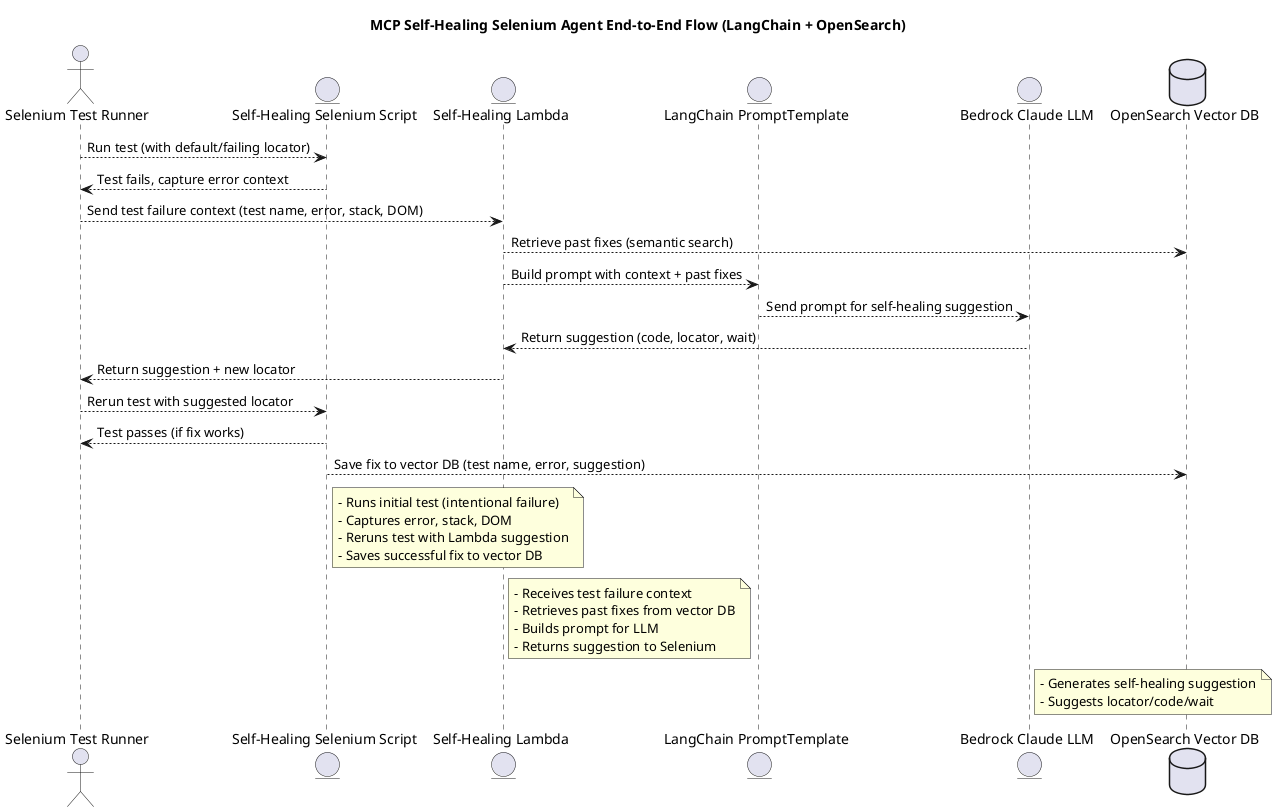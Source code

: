 @startuml mcp_agent_lambda
' MCP Self-Healing Selenium Agent End-to-End Flow (LangChain + OpenSearch)

title MCP Self-Healing Selenium Agent End-to-End Flow (LangChain + OpenSearch)

actor "Selenium Test Runner" as Selenium
entity "Self-Healing Selenium Script" as Script
entity "Self-Healing Lambda" as Lambda
entity "LangChain PromptTemplate" as PromptTemplate
entity "Bedrock Claude LLM" as Claude

database "OpenSearch Vector DB" as OS

'--- Initial Test Run ---
Selenium --> Script : Run test (with default/failing locator)
Script --> Selenium : Test fails, capture error context

'--- Lambda Invocation ---
Selenium --> Lambda : Send test failure context (test name, error, stack, DOM)
Lambda --> OS : Retrieve past fixes (semantic search)
Lambda --> PromptTemplate : Build prompt with context + past fixes
PromptTemplate --> Claude : Send prompt for self-healing suggestion
Claude --> Lambda : Return suggestion (code, locator, wait)
Lambda --> Selenium : Return suggestion + new locator

'--- Rerun and Save Fix ---
Selenium --> Script : Rerun test with suggested locator
Script --> Selenium : Test passes (if fix works)
Script --> OS : Save fix to vector DB (test name, error, suggestion)

note right of Script
- Runs initial test (intentional failure)
- Captures error, stack, DOM
- Reruns test with Lambda suggestion
- Saves successful fix to vector DB
end note

note right of Lambda
- Receives test failure context
- Retrieves past fixes from vector DB
- Builds prompt for LLM
- Returns suggestion to Selenium
end note

note right of Claude
- Generates self-healing suggestion
- Suggests locator/code/wait
end note

@enduml
